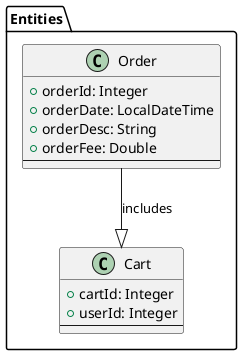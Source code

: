 
@startuml
package "Entities" {
  class Order {
    +orderId: Integer
    +orderDate: LocalDateTime
    +orderDesc: String
    +orderFee: Double
    --
  }

  class Cart {
    +cartId: Integer
    +userId: Integer
    --
  }
}

Order --|> Cart : includes

@enduml


